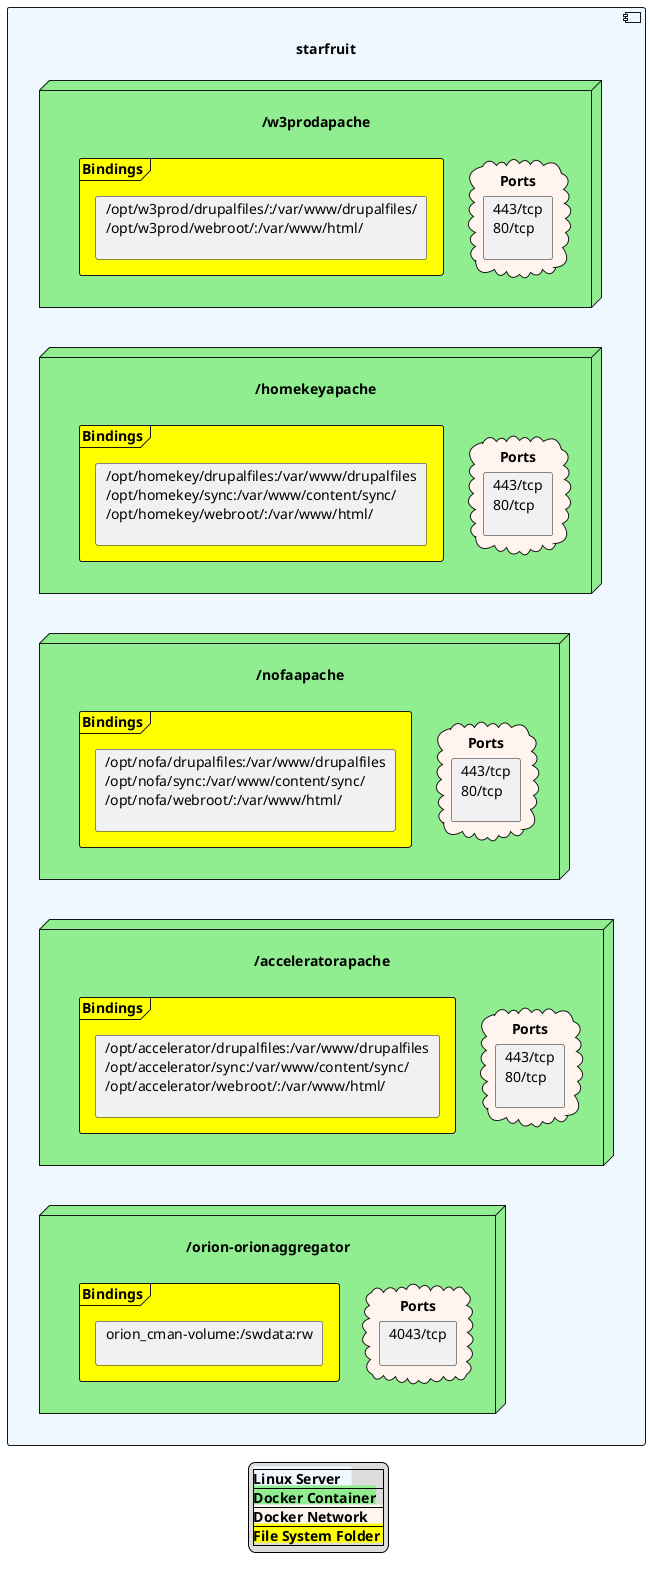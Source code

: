 @startuml "Generated"
'on: 2021-12-28T13:41:26.664-08:00
' hide stereotype
legend
|<back:AliceBlue><b>Linux Server   </b></back>|
|<back:LightGreen><b>Docker Container</b></back>|
|<back:SeaShell><b>Docker Network    </b></back>|
|<back:Yellow><b>File System Folder </b></back>|
endlegend

	component "\nstarfruit" as x142224448 #AliceBlue {
	

		node "\n/w3prodapache" as x75531560 #LightGreen {
	

			cloud "Ports" as ports26 #SeaShell {
			card "443/tcp\n80/tcp\n" as pval25
}

			frame "Bindings"  as bind793 #Yellow {
			card "/opt/w3prod/drupalfiles/:/var/www/drupalfiles/\n/opt/w3prod/webroot/:/var/www/html/\n" as cval493
			}

	}

		node "\n/homekeyapache" as x111235695 #LightGreen {
	

			cloud "Ports" as ports294 #SeaShell {
			card "443/tcp\n80/tcp\n" as pval756
}

			frame "Bindings"  as bind835 #Yellow {
			card "/opt/homekey/drupalfiles:/var/www/drupalfiles\n/opt/homekey/sync:/var/www/content/sync/\n/opt/homekey/webroot/:/var/www/html/\n" as cval403
			}

	}

		node "\n/nofaapache" as x51798953 #LightGreen {
	

			cloud "Ports" as ports862 #SeaShell {
			card "443/tcp\n80/tcp\n" as pval926
}

			frame "Bindings"  as bind394 #Yellow {
			card "/opt/nofa/drupalfiles:/var/www/drupalfiles\n/opt/nofa/sync:/var/www/content/sync/\n/opt/nofa/webroot/:/var/www/html/\n" as cval249
			}

	}

		node "\n/acceleratorapache" as x3913926 #LightGreen {
	

			cloud "Ports" as ports117 #SeaShell {
			card "443/tcp\n80/tcp\n" as pval146
}

			frame "Bindings"  as bind241 #Yellow {
			card "/opt/accelerator/drupalfiles:/var/www/drupalfiles\n/opt/accelerator/sync:/var/www/content/sync/\n/opt/accelerator/webroot/:/var/www/html/\n" as cval73
			}

	}

	 

		node "\n/orion-orionaggregator" as x185970893 #LightGreen {
	

			cloud "Ports" as ports697 #SeaShell {
			card "4043/tcp\n" as pval572
}

			frame "Bindings"  as bind35 #Yellow {
			card "orion_cman-volume:/swdata:rw\n" as cval99
			}

	}
x75531560 -[hidden]- x111235695
x111235695 -[hidden]- x51798953
x51798953 -[hidden]- x3913926
x3913926 -[hidden]-   x185970893

}
@enduml